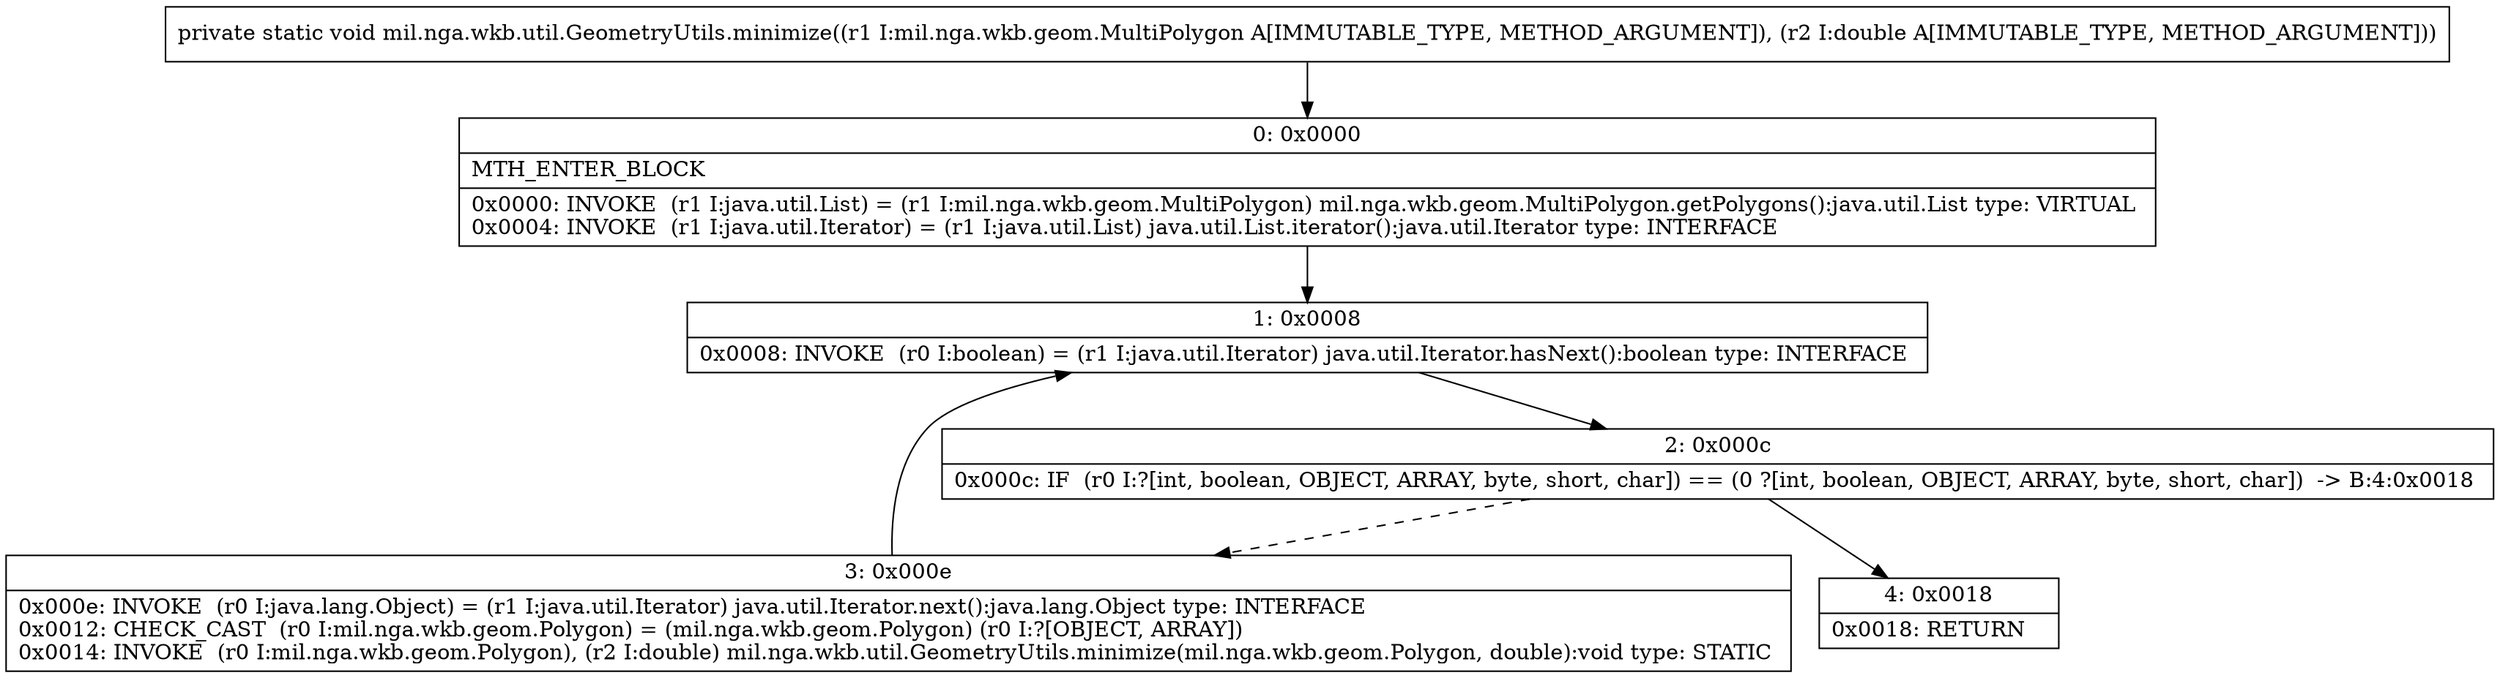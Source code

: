 digraph "CFG formil.nga.wkb.util.GeometryUtils.minimize(Lmil\/nga\/wkb\/geom\/MultiPolygon;D)V" {
Node_0 [shape=record,label="{0\:\ 0x0000|MTH_ENTER_BLOCK\l|0x0000: INVOKE  (r1 I:java.util.List) = (r1 I:mil.nga.wkb.geom.MultiPolygon) mil.nga.wkb.geom.MultiPolygon.getPolygons():java.util.List type: VIRTUAL \l0x0004: INVOKE  (r1 I:java.util.Iterator) = (r1 I:java.util.List) java.util.List.iterator():java.util.Iterator type: INTERFACE \l}"];
Node_1 [shape=record,label="{1\:\ 0x0008|0x0008: INVOKE  (r0 I:boolean) = (r1 I:java.util.Iterator) java.util.Iterator.hasNext():boolean type: INTERFACE \l}"];
Node_2 [shape=record,label="{2\:\ 0x000c|0x000c: IF  (r0 I:?[int, boolean, OBJECT, ARRAY, byte, short, char]) == (0 ?[int, boolean, OBJECT, ARRAY, byte, short, char])  \-\> B:4:0x0018 \l}"];
Node_3 [shape=record,label="{3\:\ 0x000e|0x000e: INVOKE  (r0 I:java.lang.Object) = (r1 I:java.util.Iterator) java.util.Iterator.next():java.lang.Object type: INTERFACE \l0x0012: CHECK_CAST  (r0 I:mil.nga.wkb.geom.Polygon) = (mil.nga.wkb.geom.Polygon) (r0 I:?[OBJECT, ARRAY]) \l0x0014: INVOKE  (r0 I:mil.nga.wkb.geom.Polygon), (r2 I:double) mil.nga.wkb.util.GeometryUtils.minimize(mil.nga.wkb.geom.Polygon, double):void type: STATIC \l}"];
Node_4 [shape=record,label="{4\:\ 0x0018|0x0018: RETURN   \l}"];
MethodNode[shape=record,label="{private static void mil.nga.wkb.util.GeometryUtils.minimize((r1 I:mil.nga.wkb.geom.MultiPolygon A[IMMUTABLE_TYPE, METHOD_ARGUMENT]), (r2 I:double A[IMMUTABLE_TYPE, METHOD_ARGUMENT])) }"];
MethodNode -> Node_0;
Node_0 -> Node_1;
Node_1 -> Node_2;
Node_2 -> Node_3[style=dashed];
Node_2 -> Node_4;
Node_3 -> Node_1;
}

